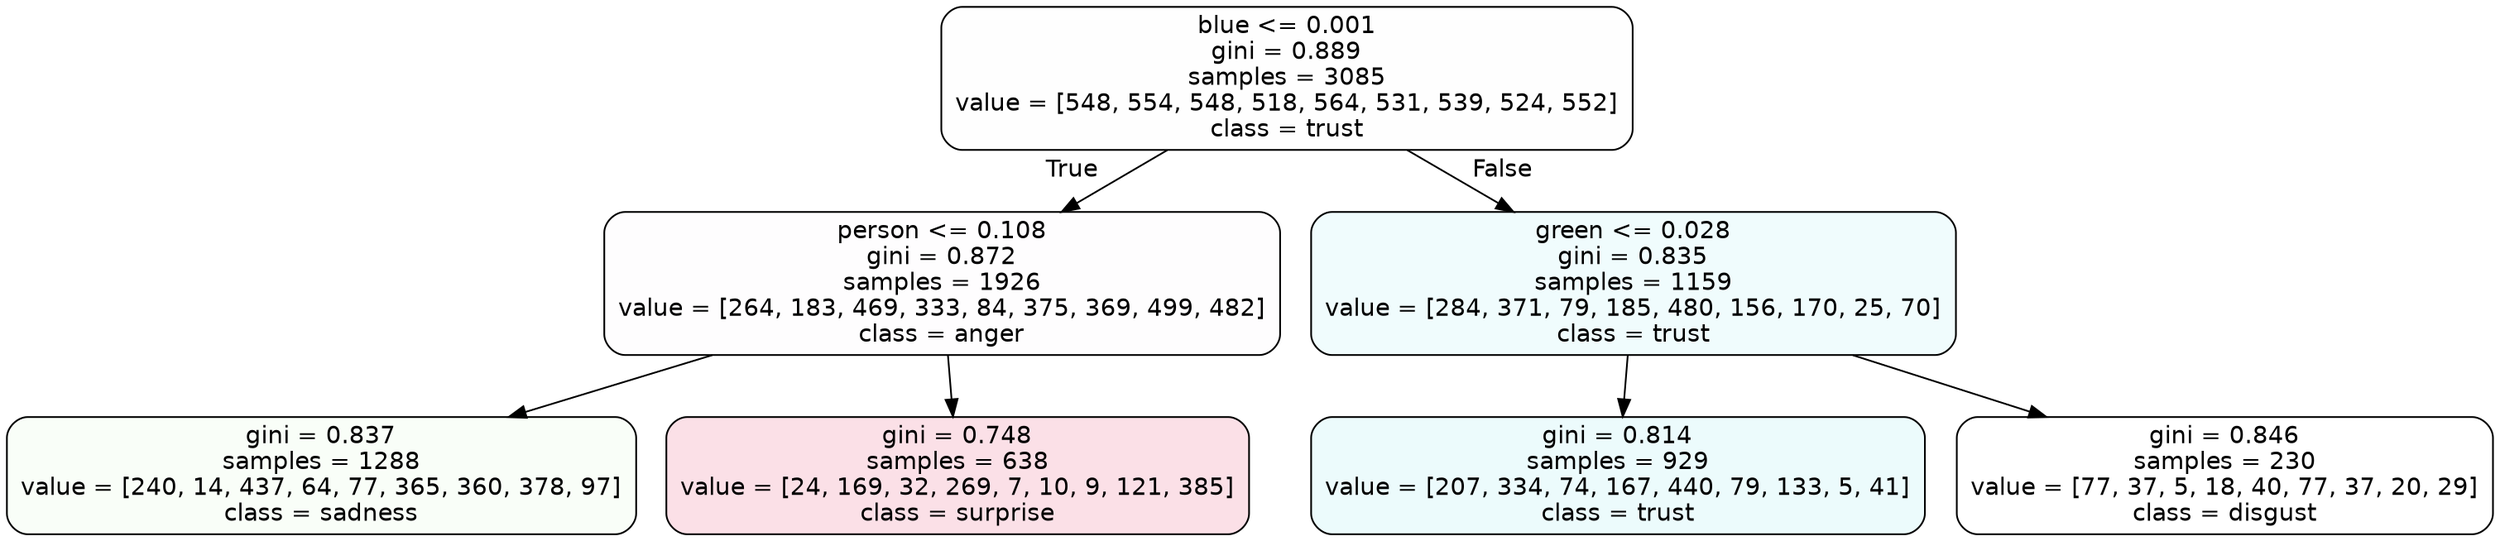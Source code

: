digraph Tree {
node [shape=box, style="filled, rounded", color="black", fontname=helvetica] ;
edge [fontname=helvetica] ;
0 [label="blue <= 0.001\ngini = 0.889\nsamples = 3085\nvalue = [548, 554, 548, 518, 564, 531, 539, 524, 552]\nclass = trust", fillcolor="#39d7e501"] ;
1 [label="person <= 0.108\ngini = 0.872\nsamples = 1926\nvalue = [264, 183, 469, 333, 84, 375, 369, 499, 482]\nclass = anger", fillcolor="#e539d702"] ;
0 -> 1 [labeldistance=2.5, labelangle=45, headlabel="True"] ;
2 [label="gini = 0.837\nsamples = 1288\nvalue = [240, 14, 437, 64, 77, 365, 360, 378, 97]\nclass = sadness", fillcolor="#64e53909"] ;
1 -> 2 ;
3 [label="gini = 0.748\nsamples = 638\nvalue = [24, 169, 32, 269, 7, 10, 9, 121, 385]\nclass = surprise", fillcolor="#e5396427"] ;
1 -> 3 ;
4 [label="green <= 0.028\ngini = 0.835\nsamples = 1159\nvalue = [284, 371, 79, 185, 480, 156, 170, 25, 70]\nclass = trust", fillcolor="#39d7e513"] ;
0 -> 4 [labeldistance=2.5, labelangle=-45, headlabel="False"] ;
5 [label="gini = 0.814\nsamples = 929\nvalue = [207, 334, 74, 167, 440, 79, 133, 5, 41]\nclass = trust", fillcolor="#39d7e518"] ;
4 -> 5 ;
6 [label="gini = 0.846\nsamples = 230\nvalue = [77, 37, 5, 18, 40, 77, 37, 20, 29]\nclass = disgust", fillcolor="#e5813900"] ;
4 -> 6 ;
}